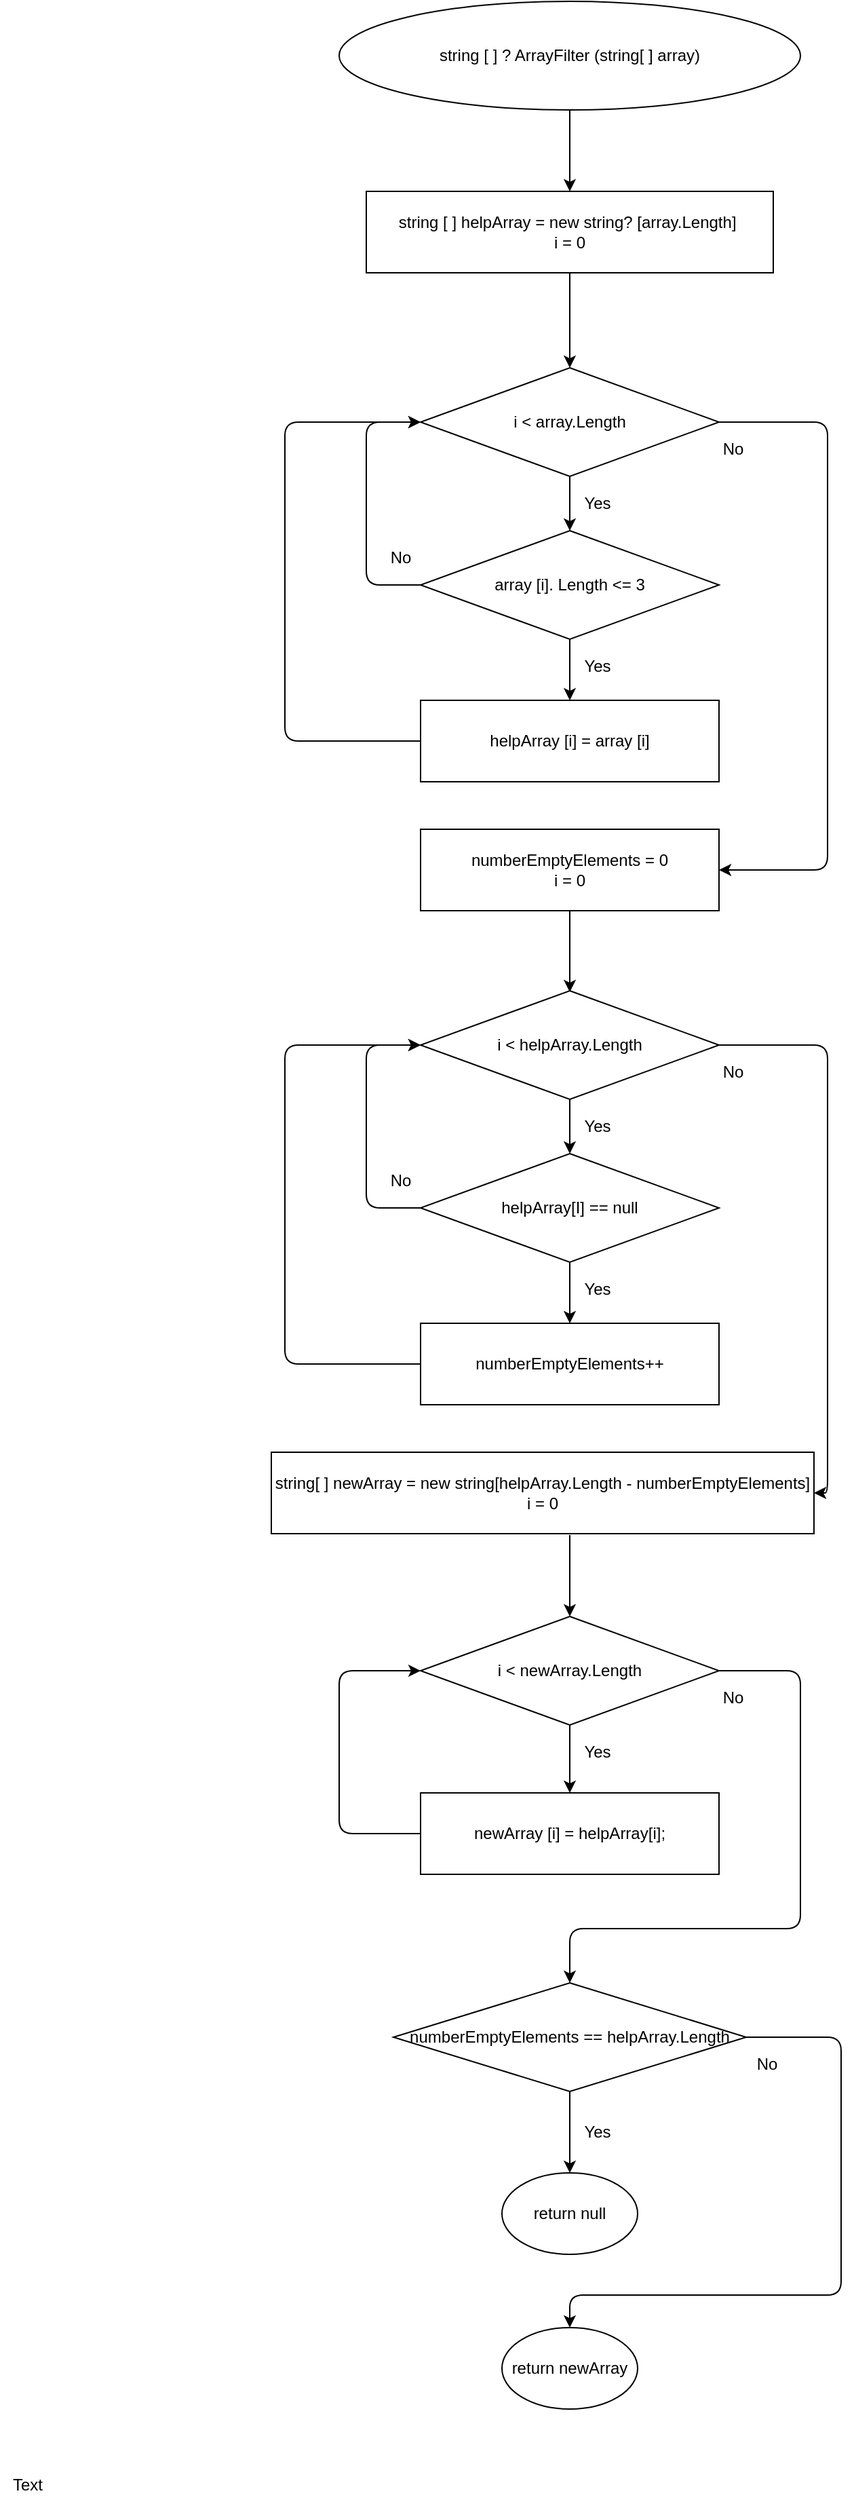 <mxfile>
    <diagram id="Xad628eXIMR5bKoDtG5B" name="Страница 1">
        <mxGraphModel dx="765" dy="332" grid="1" gridSize="10" guides="1" tooltips="1" connect="1" arrows="1" fold="1" page="1" pageScale="1" pageWidth="827" pageHeight="1169" math="0" shadow="0">
            <root>
                <mxCell id="0"/>
                <mxCell id="1" parent="0"/>
                <mxCell id="4" value="" style="edgeStyle=none;html=1;" edge="1" parent="1" source="2" target="3">
                    <mxGeometry relative="1" as="geometry"/>
                </mxCell>
                <mxCell id="2" value="string [ ] ? ArrayFilter (string[ ] array)" style="ellipse;whiteSpace=wrap;html=1;" vertex="1" parent="1">
                    <mxGeometry x="280" y="40" width="340" height="80" as="geometry"/>
                </mxCell>
                <mxCell id="6" value="" style="edgeStyle=none;html=1;" edge="1" parent="1" source="3" target="5">
                    <mxGeometry relative="1" as="geometry"/>
                </mxCell>
                <mxCell id="3" value="string [ ] helpArray = new string? [array.Length]&amp;nbsp;&lt;br&gt;i = 0" style="whiteSpace=wrap;html=1;" vertex="1" parent="1">
                    <mxGeometry x="300" y="180" width="300" height="60" as="geometry"/>
                </mxCell>
                <mxCell id="8" value="" style="edgeStyle=none;html=1;" edge="1" parent="1" source="5" target="7">
                    <mxGeometry relative="1" as="geometry"/>
                </mxCell>
                <mxCell id="21" style="edgeStyle=none;html=1;exitX=1;exitY=0.5;exitDx=0;exitDy=0;entryX=1;entryY=0.5;entryDx=0;entryDy=0;" edge="1" parent="1" source="5" target="19">
                    <mxGeometry relative="1" as="geometry">
                        <Array as="points">
                            <mxPoint x="640" y="350"/>
                            <mxPoint x="640" y="520"/>
                            <mxPoint x="640" y="680"/>
                        </Array>
                    </mxGeometry>
                </mxCell>
                <mxCell id="5" value="i &amp;lt; array.Length" style="rhombus;whiteSpace=wrap;html=1;" vertex="1" parent="1">
                    <mxGeometry x="340" y="310" width="220" height="80" as="geometry"/>
                </mxCell>
                <mxCell id="10" style="edgeStyle=none;html=1;exitX=0;exitY=0.5;exitDx=0;exitDy=0;entryX=0;entryY=0.5;entryDx=0;entryDy=0;" edge="1" parent="1" source="7" target="5">
                    <mxGeometry relative="1" as="geometry">
                        <Array as="points">
                            <mxPoint x="300" y="470"/>
                            <mxPoint x="300" y="350"/>
                        </Array>
                    </mxGeometry>
                </mxCell>
                <mxCell id="14" value="" style="edgeStyle=none;html=1;" edge="1" parent="1" source="7" target="13">
                    <mxGeometry relative="1" as="geometry"/>
                </mxCell>
                <mxCell id="7" value="array [i]. Length &amp;lt;= 3" style="rhombus;whiteSpace=wrap;html=1;" vertex="1" parent="1">
                    <mxGeometry x="340" y="430" width="220" height="80" as="geometry"/>
                </mxCell>
                <mxCell id="9" value="Yes" style="text;html=1;align=center;verticalAlign=middle;resizable=0;points=[];autosize=1;strokeColor=none;fillColor=none;" vertex="1" parent="1">
                    <mxGeometry x="450" y="400" width="40" height="20" as="geometry"/>
                </mxCell>
                <mxCell id="11" value="No" style="text;html=1;align=center;verticalAlign=middle;resizable=0;points=[];autosize=1;strokeColor=none;fillColor=none;" vertex="1" parent="1">
                    <mxGeometry x="310" y="440" width="30" height="20" as="geometry"/>
                </mxCell>
                <mxCell id="12" value="No" style="text;html=1;align=center;verticalAlign=middle;resizable=0;points=[];autosize=1;strokeColor=none;fillColor=none;" vertex="1" parent="1">
                    <mxGeometry x="555" y="360" width="30" height="20" as="geometry"/>
                </mxCell>
                <mxCell id="18" style="edgeStyle=none;html=1;exitX=0;exitY=0.5;exitDx=0;exitDy=0;" edge="1" parent="1" source="13">
                    <mxGeometry relative="1" as="geometry">
                        <mxPoint x="340" y="350" as="targetPoint"/>
                        <Array as="points">
                            <mxPoint x="240" y="585"/>
                            <mxPoint x="240" y="350"/>
                        </Array>
                    </mxGeometry>
                </mxCell>
                <mxCell id="13" value="helpArray [i] = array [i]" style="whiteSpace=wrap;html=1;" vertex="1" parent="1">
                    <mxGeometry x="340" y="555" width="220" height="60" as="geometry"/>
                </mxCell>
                <mxCell id="15" value="Yes" style="text;html=1;align=center;verticalAlign=middle;resizable=0;points=[];autosize=1;strokeColor=none;fillColor=none;" vertex="1" parent="1">
                    <mxGeometry x="450" y="520" width="40" height="20" as="geometry"/>
                </mxCell>
                <mxCell id="25" value="" style="edgeStyle=none;html=1;" edge="1" parent="1" source="19">
                    <mxGeometry relative="1" as="geometry">
                        <mxPoint x="450" y="770" as="targetPoint"/>
                    </mxGeometry>
                </mxCell>
                <mxCell id="19" value="numberEmptyElements = 0&lt;br&gt;i = 0" style="whiteSpace=wrap;html=1;" vertex="1" parent="1">
                    <mxGeometry x="340" y="650" width="220" height="60" as="geometry"/>
                </mxCell>
                <mxCell id="26" value="" style="edgeStyle=none;html=1;" edge="1" parent="1" source="28" target="31">
                    <mxGeometry relative="1" as="geometry"/>
                </mxCell>
                <mxCell id="27" style="edgeStyle=none;html=1;exitX=1;exitY=0.5;exitDx=0;exitDy=0;entryX=1;entryY=0.5;entryDx=0;entryDy=0;" edge="1" parent="1" source="28" target="38">
                    <mxGeometry relative="1" as="geometry">
                        <Array as="points">
                            <mxPoint x="640" y="809"/>
                            <mxPoint x="640" y="979"/>
                            <mxPoint x="640" y="1139"/>
                        </Array>
                    </mxGeometry>
                </mxCell>
                <mxCell id="28" value="i &amp;lt; helpArray.Length" style="rhombus;whiteSpace=wrap;html=1;" vertex="1" parent="1">
                    <mxGeometry x="340" y="769" width="220" height="80" as="geometry"/>
                </mxCell>
                <mxCell id="29" style="edgeStyle=none;html=1;exitX=0;exitY=0.5;exitDx=0;exitDy=0;entryX=0;entryY=0.5;entryDx=0;entryDy=0;" edge="1" parent="1" source="31" target="28">
                    <mxGeometry relative="1" as="geometry">
                        <Array as="points">
                            <mxPoint x="300" y="929"/>
                            <mxPoint x="300" y="809"/>
                        </Array>
                    </mxGeometry>
                </mxCell>
                <mxCell id="30" value="" style="edgeStyle=none;html=1;" edge="1" parent="1" source="31" target="36">
                    <mxGeometry relative="1" as="geometry"/>
                </mxCell>
                <mxCell id="31" value="helpArray[I] == null" style="rhombus;whiteSpace=wrap;html=1;" vertex="1" parent="1">
                    <mxGeometry x="340" y="889" width="220" height="80" as="geometry"/>
                </mxCell>
                <mxCell id="32" value="Yes" style="text;html=1;align=center;verticalAlign=middle;resizable=0;points=[];autosize=1;strokeColor=none;fillColor=none;" vertex="1" parent="1">
                    <mxGeometry x="450" y="859" width="40" height="20" as="geometry"/>
                </mxCell>
                <mxCell id="33" value="No" style="text;html=1;align=center;verticalAlign=middle;resizable=0;points=[];autosize=1;strokeColor=none;fillColor=none;" vertex="1" parent="1">
                    <mxGeometry x="310" y="899" width="30" height="20" as="geometry"/>
                </mxCell>
                <mxCell id="34" value="No" style="text;html=1;align=center;verticalAlign=middle;resizable=0;points=[];autosize=1;strokeColor=none;fillColor=none;" vertex="1" parent="1">
                    <mxGeometry x="555" y="819" width="30" height="20" as="geometry"/>
                </mxCell>
                <mxCell id="35" style="edgeStyle=none;html=1;exitX=0;exitY=0.5;exitDx=0;exitDy=0;" edge="1" parent="1" source="36">
                    <mxGeometry relative="1" as="geometry">
                        <mxPoint x="340" y="809.0" as="targetPoint"/>
                        <Array as="points">
                            <mxPoint x="240" y="1044"/>
                            <mxPoint x="240" y="809"/>
                        </Array>
                    </mxGeometry>
                </mxCell>
                <mxCell id="36" value="numberEmptyElements++" style="whiteSpace=wrap;html=1;" vertex="1" parent="1">
                    <mxGeometry x="340" y="1014" width="220" height="60" as="geometry"/>
                </mxCell>
                <mxCell id="37" value="Yes" style="text;html=1;align=center;verticalAlign=middle;resizable=0;points=[];autosize=1;strokeColor=none;fillColor=none;" vertex="1" parent="1">
                    <mxGeometry x="450" y="979" width="40" height="20" as="geometry"/>
                </mxCell>
                <mxCell id="43" value="" style="edgeStyle=none;html=1;" edge="1" parent="1" target="42">
                    <mxGeometry relative="1" as="geometry">
                        <mxPoint x="450" y="1170" as="sourcePoint"/>
                    </mxGeometry>
                </mxCell>
                <mxCell id="38" value="string[ ] newArray = new string[helpArray.Length - numberEmptyElements]&lt;br&gt;i = 0" style="whiteSpace=wrap;html=1;" vertex="1" parent="1">
                    <mxGeometry x="230" y="1109" width="400" height="60" as="geometry"/>
                </mxCell>
                <mxCell id="45" value="" style="edgeStyle=none;html=1;" edge="1" parent="1" source="42" target="44">
                    <mxGeometry relative="1" as="geometry"/>
                </mxCell>
                <mxCell id="50" style="edgeStyle=none;html=1;exitX=1;exitY=0.5;exitDx=0;exitDy=0;entryX=0.5;entryY=0;entryDx=0;entryDy=0;" edge="1" parent="1" source="42" target="49">
                    <mxGeometry relative="1" as="geometry">
                        <Array as="points">
                            <mxPoint x="620" y="1270"/>
                            <mxPoint x="620" y="1460"/>
                            <mxPoint x="520" y="1460"/>
                            <mxPoint x="450" y="1460"/>
                        </Array>
                    </mxGeometry>
                </mxCell>
                <mxCell id="42" value="i &amp;lt; newArray.Length" style="rhombus;whiteSpace=wrap;html=1;" vertex="1" parent="1">
                    <mxGeometry x="340" y="1230" width="220" height="80" as="geometry"/>
                </mxCell>
                <mxCell id="47" style="edgeStyle=none;html=1;exitX=0;exitY=0.5;exitDx=0;exitDy=0;entryX=0;entryY=0.5;entryDx=0;entryDy=0;" edge="1" parent="1" source="44" target="42">
                    <mxGeometry relative="1" as="geometry">
                        <Array as="points">
                            <mxPoint x="280" y="1390"/>
                            <mxPoint x="280" y="1330"/>
                            <mxPoint x="280" y="1270"/>
                        </Array>
                    </mxGeometry>
                </mxCell>
                <mxCell id="44" value="newArray [i] = helpArray[i];" style="whiteSpace=wrap;html=1;" vertex="1" parent="1">
                    <mxGeometry x="340" y="1360" width="220" height="60" as="geometry"/>
                </mxCell>
                <mxCell id="46" value="Yes" style="text;html=1;align=center;verticalAlign=middle;resizable=0;points=[];autosize=1;strokeColor=none;fillColor=none;" vertex="1" parent="1">
                    <mxGeometry x="450" y="1320" width="40" height="20" as="geometry"/>
                </mxCell>
                <mxCell id="48" value="No" style="text;html=1;align=center;verticalAlign=middle;resizable=0;points=[];autosize=1;strokeColor=none;fillColor=none;" vertex="1" parent="1">
                    <mxGeometry x="555" y="1280" width="30" height="20" as="geometry"/>
                </mxCell>
                <mxCell id="52" value="" style="edgeStyle=none;html=1;" edge="1" parent="1" source="49" target="51">
                    <mxGeometry relative="1" as="geometry"/>
                </mxCell>
                <mxCell id="57" style="edgeStyle=none;html=1;exitX=1;exitY=0.5;exitDx=0;exitDy=0;entryX=0.5;entryY=0;entryDx=0;entryDy=0;" edge="1" parent="1" source="49" target="56">
                    <mxGeometry relative="1" as="geometry">
                        <Array as="points">
                            <mxPoint x="650" y="1540"/>
                            <mxPoint x="650" y="1670"/>
                            <mxPoint x="650" y="1730"/>
                            <mxPoint x="450" y="1730"/>
                        </Array>
                    </mxGeometry>
                </mxCell>
                <mxCell id="49" value="numberEmptyElements == helpArray.Length" style="rhombus;whiteSpace=wrap;html=1;" vertex="1" parent="1">
                    <mxGeometry x="320" y="1500" width="260" height="80" as="geometry"/>
                </mxCell>
                <mxCell id="51" value="return null" style="ellipse;whiteSpace=wrap;html=1;" vertex="1" parent="1">
                    <mxGeometry x="400" y="1640" width="100" height="60" as="geometry"/>
                </mxCell>
                <mxCell id="53" value="Yes" style="text;html=1;align=center;verticalAlign=middle;resizable=0;points=[];autosize=1;strokeColor=none;fillColor=none;" vertex="1" parent="1">
                    <mxGeometry x="450" y="1600" width="40" height="20" as="geometry"/>
                </mxCell>
                <mxCell id="54" value="No" style="text;html=1;align=center;verticalAlign=middle;resizable=0;points=[];autosize=1;strokeColor=none;fillColor=none;" vertex="1" parent="1">
                    <mxGeometry x="580" y="1550" width="30" height="20" as="geometry"/>
                </mxCell>
                <mxCell id="56" value="return newArray" style="ellipse;whiteSpace=wrap;html=1;" vertex="1" parent="1">
                    <mxGeometry x="400" y="1754" width="100" height="60" as="geometry"/>
                </mxCell>
                <mxCell id="58" value="Text" style="text;html=1;align=center;verticalAlign=middle;resizable=0;points=[];autosize=1;strokeColor=none;fillColor=none;" vertex="1" parent="1">
                    <mxGeometry x="30" y="1860" width="40" height="20" as="geometry"/>
                </mxCell>
            </root>
        </mxGraphModel>
    </diagram>
</mxfile>